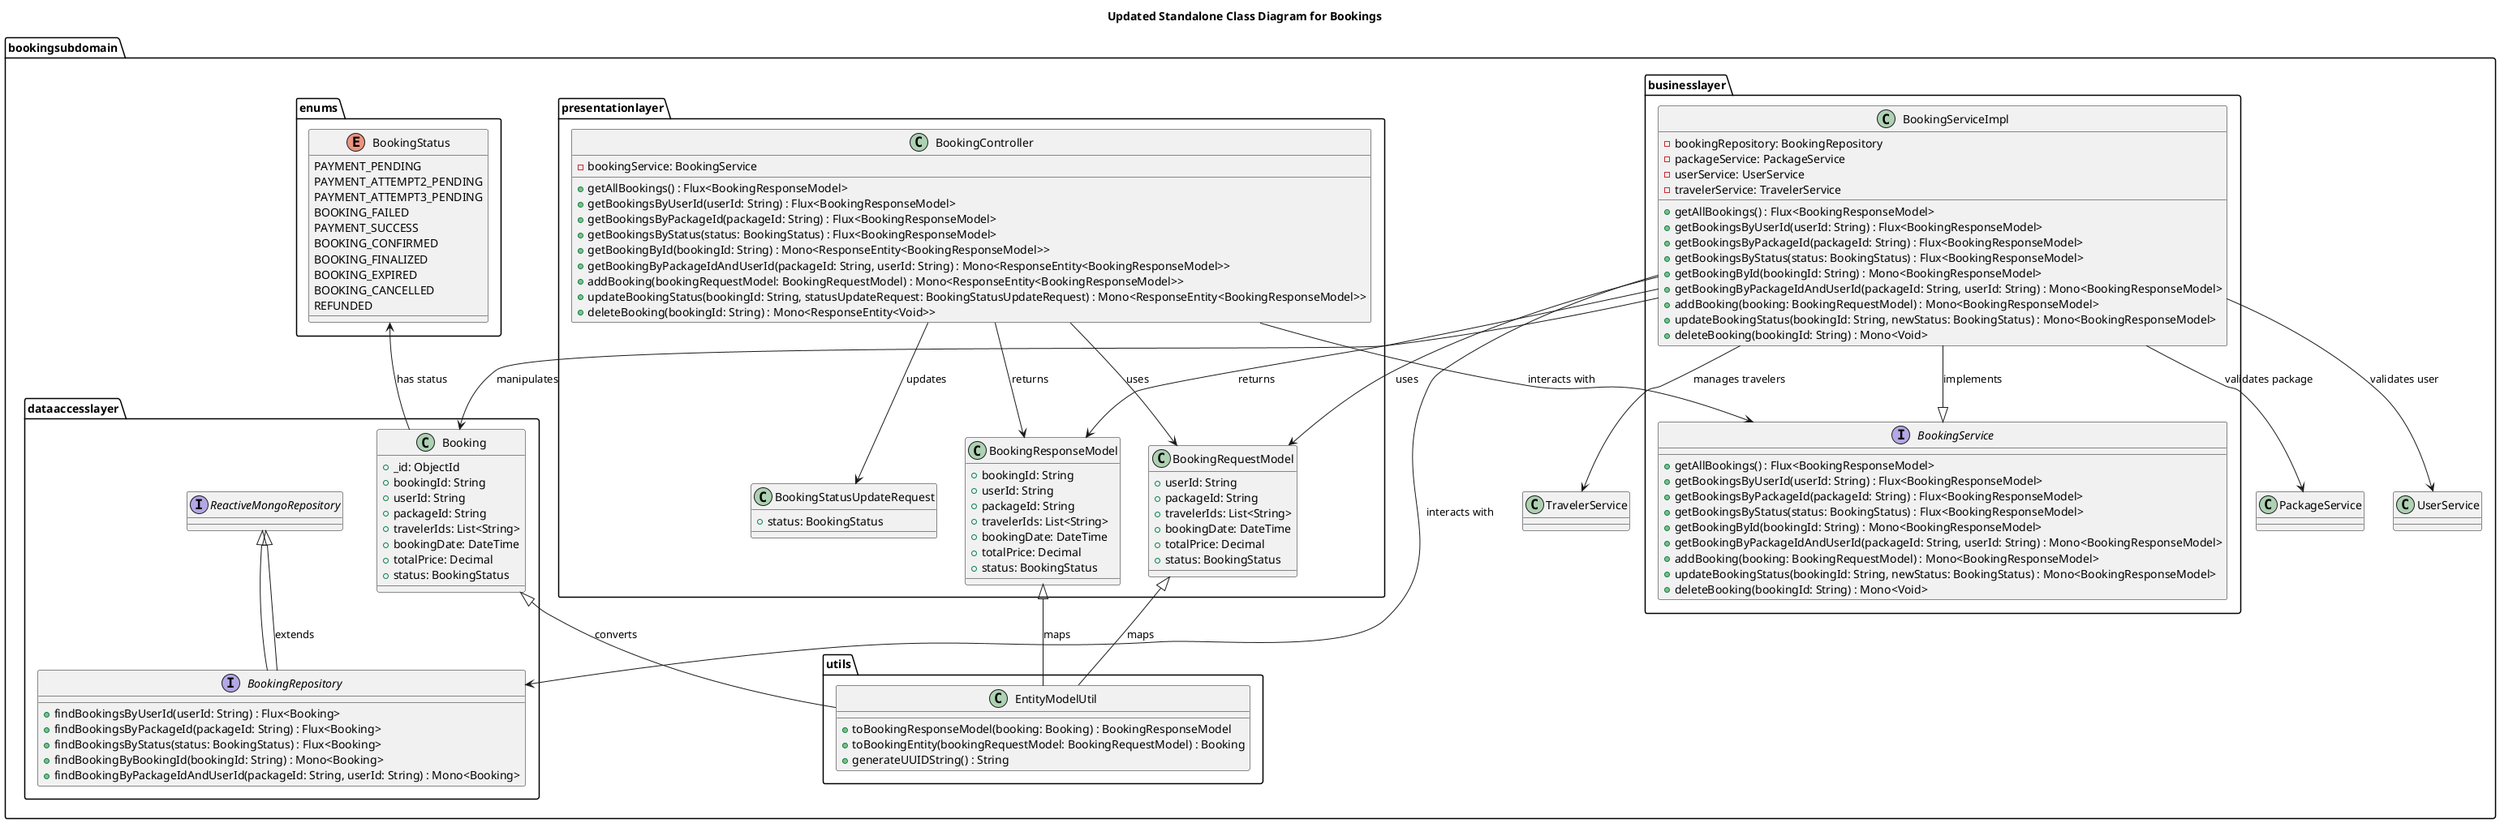 @startuml
title Updated Standalone Class Diagram for Bookings

package "bookingsubdomain" {

    package "businesslayer" {
        interface BookingService {
            + getAllBookings() : Flux<BookingResponseModel>
            + getBookingsByUserId(userId: String) : Flux<BookingResponseModel>
            + getBookingsByPackageId(packageId: String) : Flux<BookingResponseModel>
            + getBookingsByStatus(status: BookingStatus) : Flux<BookingResponseModel>
            + getBookingById(bookingId: String) : Mono<BookingResponseModel>
            + getBookingByPackageIdAndUserId(packageId: String, userId: String) : Mono<BookingResponseModel>
            + addBooking(booking: BookingRequestModel) : Mono<BookingResponseModel>
            + updateBookingStatus(bookingId: String, newStatus: BookingStatus) : Mono<BookingResponseModel>
            + deleteBooking(bookingId: String) : Mono<Void>
        }

        class BookingServiceImpl {
            - bookingRepository: BookingRepository
            - packageService: PackageService
            - userService: UserService
            - travelerService: TravelerService
            + getAllBookings() : Flux<BookingResponseModel>
            + getBookingsByUserId(userId: String) : Flux<BookingResponseModel>
            + getBookingsByPackageId(packageId: String) : Flux<BookingResponseModel>
            + getBookingsByStatus(status: BookingStatus) : Flux<BookingResponseModel>
            + getBookingById(bookingId: String) : Mono<BookingResponseModel>
            + getBookingByPackageIdAndUserId(packageId: String, userId: String) : Mono<BookingResponseModel>
            + addBooking(booking: BookingRequestModel) : Mono<BookingResponseModel>
            + updateBookingStatus(bookingId: String, newStatus: BookingStatus) : Mono<BookingResponseModel>
            + deleteBooking(bookingId: String) : Mono<Void>
        }
    }

    package "dataaccesslayer" {
        class Booking {
            + _id: ObjectId
            + bookingId: String
            + userId: String
            + packageId: String
            + travelerIds: List<String>
            + bookingDate: DateTime
            + totalPrice: Decimal
            + status: BookingStatus
        }

        interface BookingRepository extends ReactiveMongoRepository {
            + findBookingsByUserId(userId: String) : Flux<Booking>
            + findBookingsByPackageId(packageId: String) : Flux<Booking>
            + findBookingsByStatus(status: BookingStatus) : Flux<Booking>
            + findBookingByBookingId(bookingId: String) : Mono<Booking>
            + findBookingByPackageIdAndUserId(packageId: String, userId: String) : Mono<Booking>
        }
    }

    package "presentationlayer" {
        class BookingRequestModel {
            + userId: String
            + packageId: String
            + travelerIds: List<String>
            + bookingDate: DateTime
            + totalPrice: Decimal
            + status: BookingStatus
        }

        class BookingResponseModel {
            + bookingId: String
            + userId: String
            + packageId: String
            + travelerIds: List<String>
            + bookingDate: DateTime
            + totalPrice: Decimal
            + status: BookingStatus
        }

        class BookingStatusUpdateRequest {
            + status: BookingStatus
        }

        class BookingController {
            - bookingService: BookingService
            + getAllBookings() : Flux<BookingResponseModel>
            + getBookingsByUserId(userId: String) : Flux<BookingResponseModel>
            + getBookingsByPackageId(packageId: String) : Flux<BookingResponseModel>
            + getBookingsByStatus(status: BookingStatus) : Flux<BookingResponseModel>
            + getBookingById(bookingId: String) : Mono<ResponseEntity<BookingResponseModel>>
            + getBookingByPackageIdAndUserId(packageId: String, userId: String) : Mono<ResponseEntity<BookingResponseModel>>
            + addBooking(bookingRequestModel: BookingRequestModel) : Mono<ResponseEntity<BookingResponseModel>>
            + updateBookingStatus(bookingId: String, statusUpdateRequest: BookingStatusUpdateRequest) : Mono<ResponseEntity<BookingResponseModel>>
            + deleteBooking(bookingId: String) : Mono<ResponseEntity<Void>>
        }
    }

    package "utils" {
        class EntityModelUtil {
            + toBookingResponseModel(booking: Booking) : BookingResponseModel
            + toBookingEntity(bookingRequestModel: BookingRequestModel) : Booking
            + generateUUIDString() : String
        }
    }

    package "enums" {
        enum BookingStatus {
            PAYMENT_PENDING
            PAYMENT_ATTEMPT2_PENDING
            PAYMENT_ATTEMPT3_PENDING
            BOOKING_FAILED
            PAYMENT_SUCCESS
            BOOKING_CONFIRMED
            BOOKING_FINALIZED
            BOOKING_EXPIRED
            BOOKING_CANCELLED
            REFUNDED
        }
    }

    BookingServiceImpl -down-|> BookingService : implements
    BookingServiceImpl -down-> BookingRepository : interacts with
    BookingServiceImpl -down-> PackageService : validates package
    BookingServiceImpl -down-> UserService : validates user
    BookingServiceImpl -down-> TravelerService : manages travelers

    BookingController -down-> BookingService : interacts with
    BookingController -down-> BookingRequestModel : uses
    BookingController -down-> BookingResponseModel : returns
    BookingController -down-> BookingStatusUpdateRequest : updates

    BookingServiceImpl -down-> Booking : manipulates
    BookingServiceImpl -down-> BookingRequestModel : uses
    BookingServiceImpl -down-> BookingResponseModel : returns

    BookingRepository -up-|> ReactiveMongoRepository : extends

    EntityModelUtil -up-^ Booking : converts
    EntityModelUtil -up-^ BookingRequestModel : maps
    EntityModelUtil -up-^ BookingResponseModel : maps

    Booking -up-> BookingStatus : has status

}
@enduml
